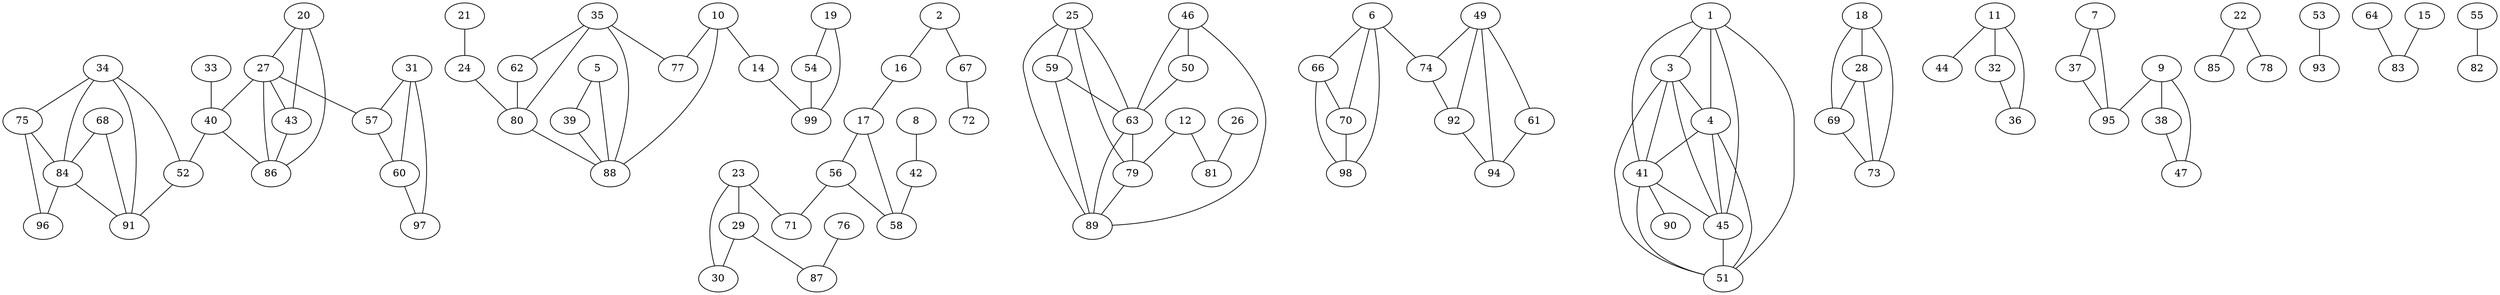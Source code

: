 graph G {
    "68" -- "91";
    "35" -- "88";
    "17" -- "58";
    "39" -- "88";
    "63" -- "89";
    "25" -- "59";
    "6" -- "66";
    "68" -- "84";
    "27" -- "43";
    "25" -- "89";
    "41" -- "51";
    "18" -- "28";
    "50" -- "63";
    "11" -- "44";
    "7" -- "37";
    "1" -- "51";
    "20" -- "86";
    "28" -- "69";
    "46" -- "50";
    "40" -- "52";
    "80" -- "88";
    "5" -- "39";
    "4" -- "41";
    "41" -- "90";
    "33" -- "40";
    "22" -- "85";
    "6" -- "98";
    "23" -- "29";
    "31" -- "97";
    "54" -- "99";
    "14" -- "99";
    "70" -- "98";
    "6" -- "70";
    "18" -- "69";
    "16" -- "17";
    "56" -- "71";
    "22" -- "78";
    "28" -- "73";
    "46" -- "63";
    "1" -- "3";
    "92" -- "94";
    "27" -- "86";
    "4" -- "45";
    "75" -- "96";
    "27" -- "40";
    "10" -- "88";
    "11" -- "32";
    "59" -- "63";
    "62" -- "80";
    "63" -- "79";
    "19" -- "54";
    "40" -- "86";
    "12" -- "79";
    "35" -- "62";
    "49" -- "61";
    "24" -- "80";
    "35" -- "80";
    "25" -- "79";
    "18" -- "73";
    "79" -- "89";
    "3" -- "51";
    "66" -- "98";
    "34" -- "75";
    "67" -- "72";
    "12" -- "81";
    "66" -- "70";
    "25" -- "63";
    "31" -- "60";
    "11" -- "36";
    "38" -- "47";
    "53" -- "93";
    "61" -- "94";
    "52" -- "91";
    "34" -- "52";
    "8" -- "42";
    "32" -- "36";
    "21" -- "24";
    "69" -- "73";
    "23" -- "30";
    "34" -- "91";
    "10" -- "14";
    "35" -- "77";
    "76" -- "87";
    "19" -- "99";
    "6" -- "74";
    "17" -- "56";
    "29" -- "30";
    "1" -- "41";
    "42" -- "58";
    "34" -- "84";
    "1" -- "4";
    "2" -- "67";
    "3" -- "41";
    "31" -- "57";
    "74" -- "92";
    "43" -- "86";
    "3" -- "4";
    "23" -- "71";
    "29" -- "87";
    "84" -- "96";
    "57" -- "60";
    "75" -- "84";
    "56" -- "58";
    "9" -- "38";
    "49" -- "74";
    "4" -- "51";
    "9" -- "47";
    "26" -- "81";
    "41" -- "45";
    "49" -- "92";
    "1" -- "45";
    "64" -- "83";
    "7" -- "95";
    "20" -- "43";
    "5" -- "88";
    "2" -- "16";
    "45" -- "51";
    "3" -- "45";
    "60" -- "97";
    "9" -- "95";
    "46" -- "89";
    "15" -- "83";
    "49" -- "94";
    "27" -- "57";
    "84" -- "91";
    "55" -- "82";
    "20" -- "27";
    "59" -- "89";
    "10" -- "77";
    "37" -- "95";
}

